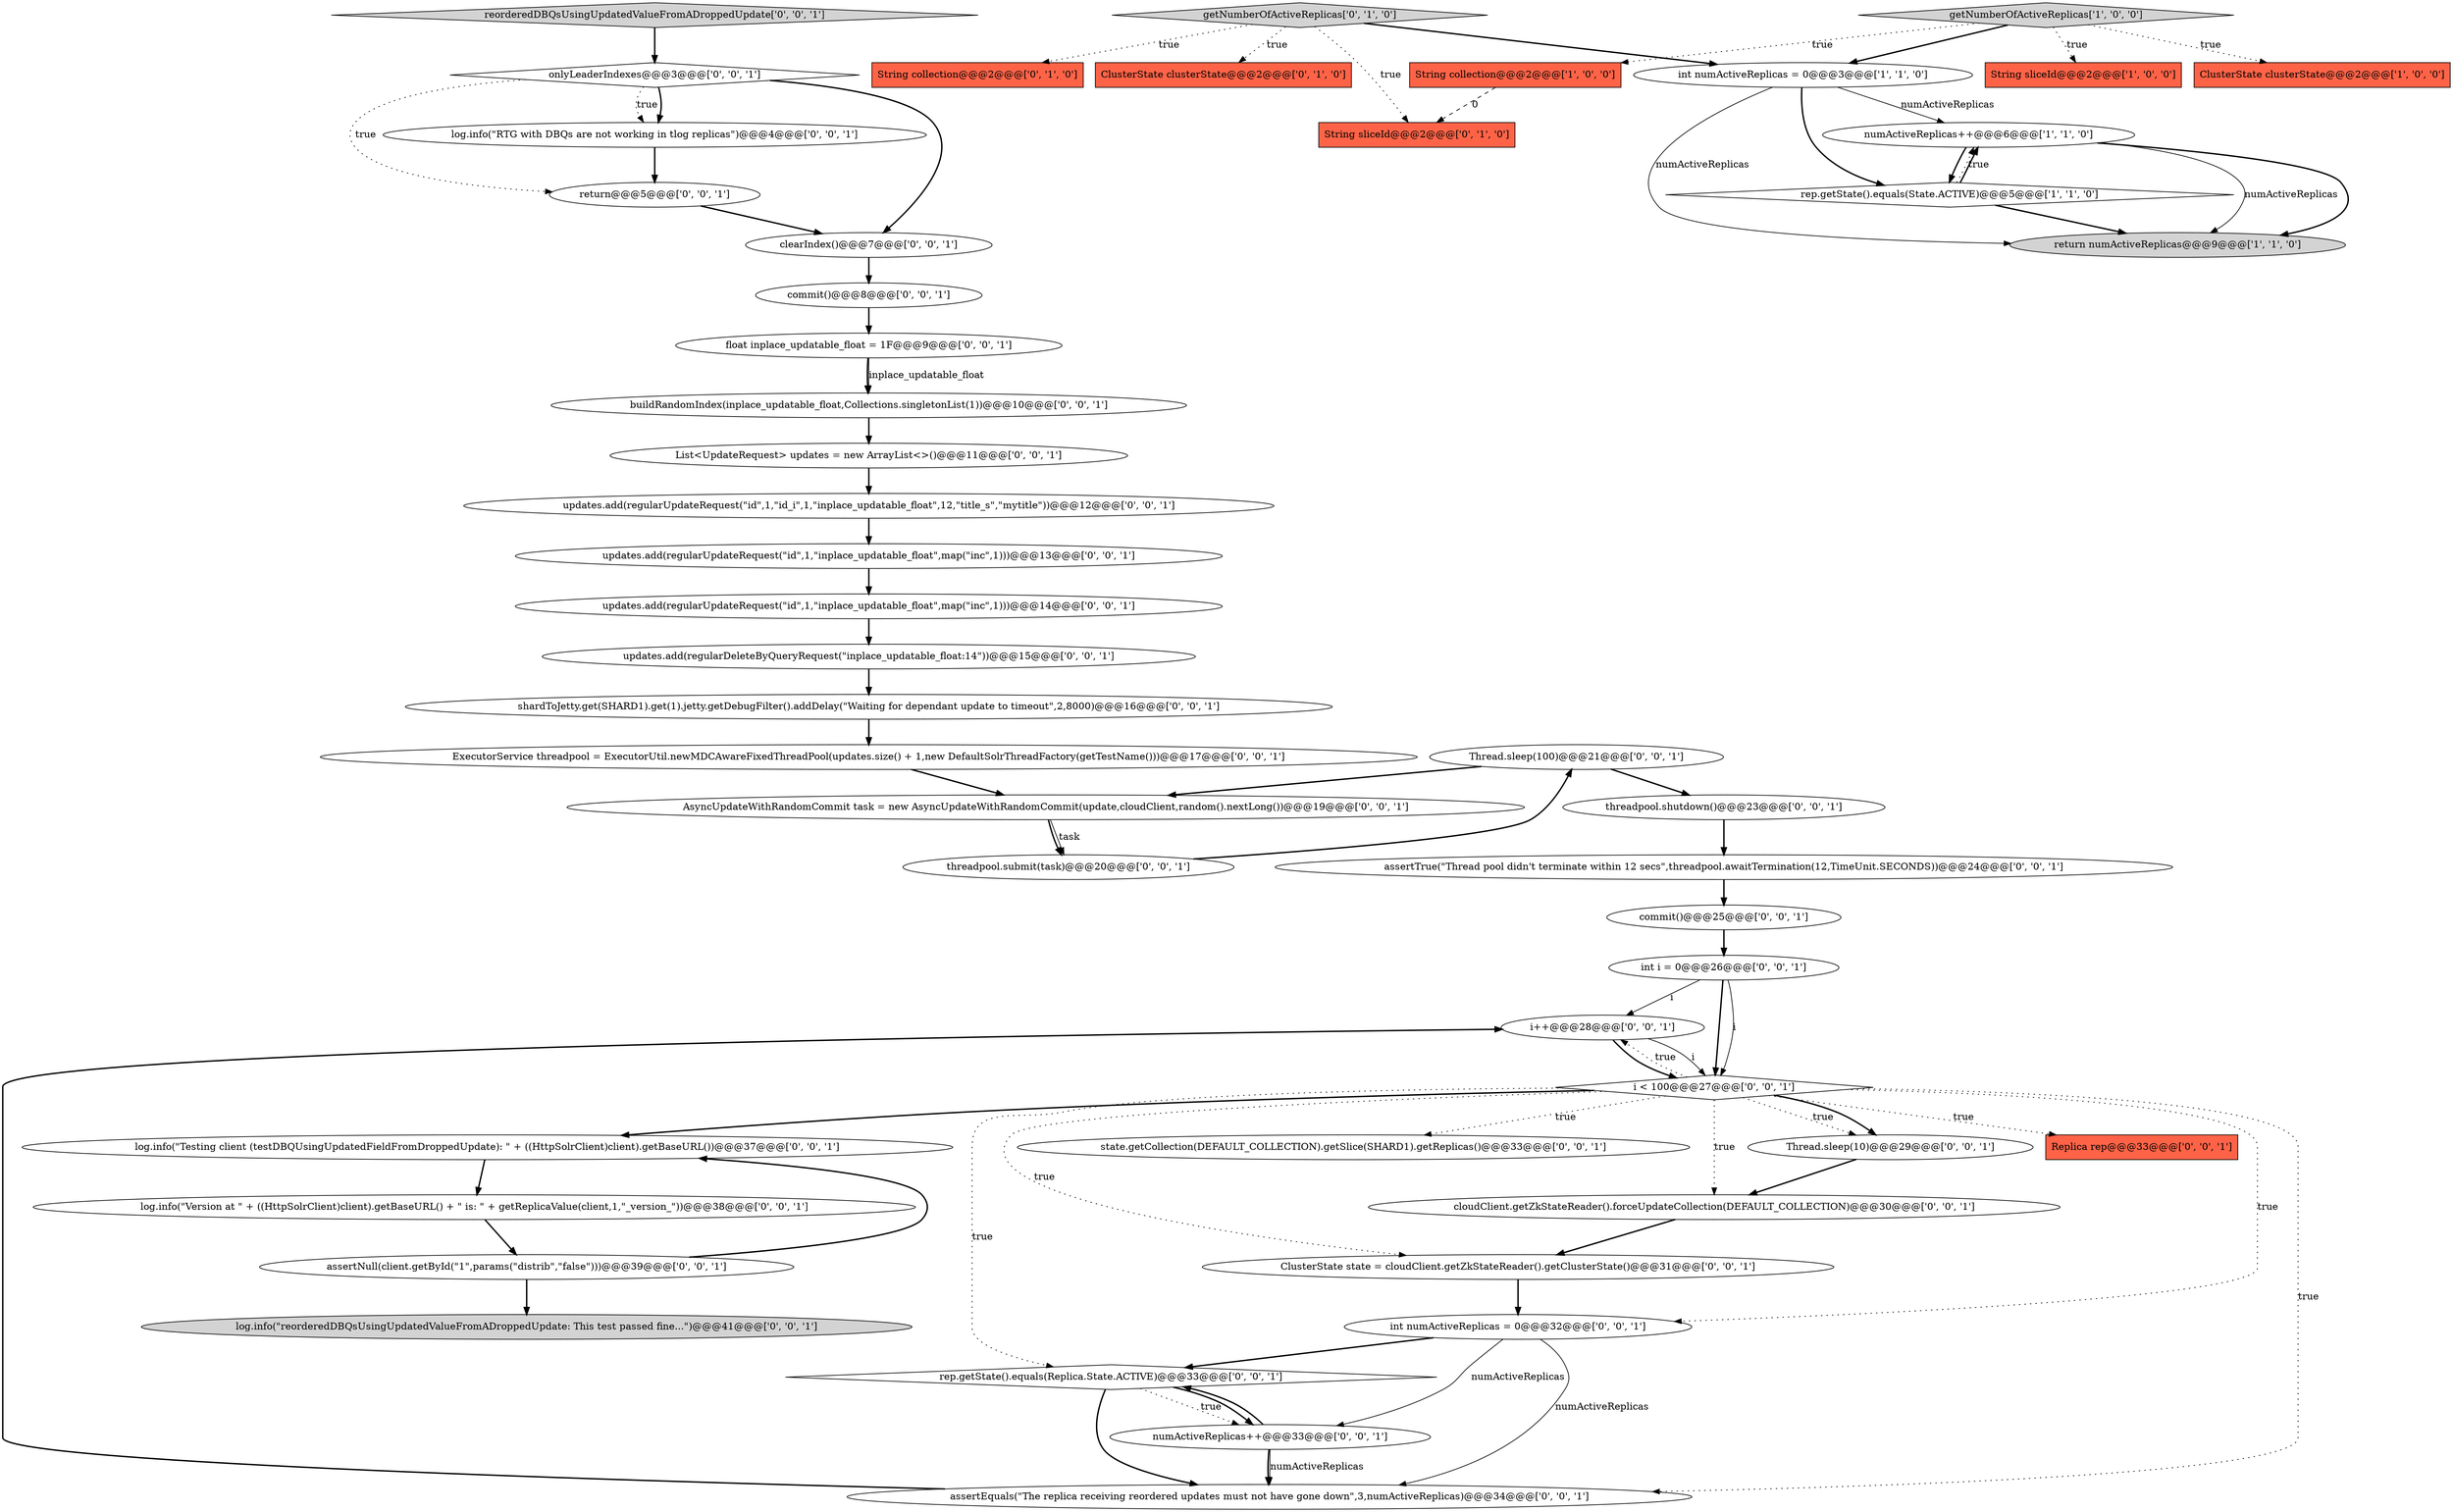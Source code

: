 digraph {
21 [style = filled, label = "int i = 0@@@26@@@['0', '0', '1']", fillcolor = white, shape = ellipse image = "AAA0AAABBB3BBB"];
27 [style = filled, label = "updates.add(regularUpdateRequest(\"id\",1,\"inplace_updatable_float\",map(\"inc\",1)))@@@13@@@['0', '0', '1']", fillcolor = white, shape = ellipse image = "AAA0AAABBB3BBB"];
40 [style = filled, label = "numActiveReplicas++@@@33@@@['0', '0', '1']", fillcolor = white, shape = ellipse image = "AAA0AAABBB3BBB"];
8 [style = filled, label = "String collection@@@2@@@['0', '1', '0']", fillcolor = tomato, shape = box image = "AAA0AAABBB2BBB"];
41 [style = filled, label = "log.info(\"reorderedDBQsUsingUpdatedValueFromADroppedUpdate: This test passed fine...\")@@@41@@@['0', '0', '1']", fillcolor = lightgray, shape = ellipse image = "AAA0AAABBB3BBB"];
13 [style = filled, label = "shardToJetty.get(SHARD1).get(1).jetty.getDebugFilter().addDelay(\"Waiting for dependant update to timeout\",2,8000)@@@16@@@['0', '0', '1']", fillcolor = white, shape = ellipse image = "AAA0AAABBB3BBB"];
2 [style = filled, label = "numActiveReplicas++@@@6@@@['1', '1', '0']", fillcolor = white, shape = ellipse image = "AAA0AAABBB1BBB"];
15 [style = filled, label = "buildRandomIndex(inplace_updatable_float,Collections.singletonList(1))@@@10@@@['0', '0', '1']", fillcolor = white, shape = ellipse image = "AAA0AAABBB3BBB"];
39 [style = filled, label = "threadpool.submit(task)@@@20@@@['0', '0', '1']", fillcolor = white, shape = ellipse image = "AAA0AAABBB3BBB"];
32 [style = filled, label = "rep.getState().equals(Replica.State.ACTIVE)@@@33@@@['0', '0', '1']", fillcolor = white, shape = diamond image = "AAA0AAABBB3BBB"];
38 [style = filled, label = "assertEquals(\"The replica receiving reordered updates must not have gone down\",3,numActiveReplicas)@@@34@@@['0', '0', '1']", fillcolor = white, shape = ellipse image = "AAA0AAABBB3BBB"];
47 [style = filled, label = "float inplace_updatable_float = 1F@@@9@@@['0', '0', '1']", fillcolor = white, shape = ellipse image = "AAA0AAABBB3BBB"];
22 [style = filled, label = "threadpool.shutdown()@@@23@@@['0', '0', '1']", fillcolor = white, shape = ellipse image = "AAA0AAABBB3BBB"];
14 [style = filled, label = "AsyncUpdateWithRandomCommit task = new AsyncUpdateWithRandomCommit(update,cloudClient,random().nextLong())@@@19@@@['0', '0', '1']", fillcolor = white, shape = ellipse image = "AAA0AAABBB3BBB"];
19 [style = filled, label = "return@@@5@@@['0', '0', '1']", fillcolor = white, shape = ellipse image = "AAA0AAABBB3BBB"];
23 [style = filled, label = "i++@@@28@@@['0', '0', '1']", fillcolor = white, shape = ellipse image = "AAA0AAABBB3BBB"];
17 [style = filled, label = "updates.add(regularUpdateRequest(\"id\",1,\"id_i\",1,\"inplace_updatable_float\",12,\"title_s\",\"mytitle\"))@@@12@@@['0', '0', '1']", fillcolor = white, shape = ellipse image = "AAA0AAABBB3BBB"];
26 [style = filled, label = "log.info(\"Testing client (testDBQUsingUpdatedFieldFromDroppedUpdate): \" + ((HttpSolrClient)client).getBaseURL())@@@37@@@['0', '0', '1']", fillcolor = white, shape = ellipse image = "AAA0AAABBB3BBB"];
33 [style = filled, label = "Thread.sleep(10)@@@29@@@['0', '0', '1']", fillcolor = white, shape = ellipse image = "AAA0AAABBB3BBB"];
44 [style = filled, label = "ClusterState state = cloudClient.getZkStateReader().getClusterState()@@@31@@@['0', '0', '1']", fillcolor = white, shape = ellipse image = "AAA0AAABBB3BBB"];
34 [style = filled, label = "Thread.sleep(100)@@@21@@@['0', '0', '1']", fillcolor = white, shape = ellipse image = "AAA0AAABBB3BBB"];
16 [style = filled, label = "state.getCollection(DEFAULT_COLLECTION).getSlice(SHARD1).getReplicas()@@@33@@@['0', '0', '1']", fillcolor = white, shape = ellipse image = "AAA0AAABBB3BBB"];
30 [style = filled, label = "log.info(\"RTG with DBQs are not working in tlog replicas\")@@@4@@@['0', '0', '1']", fillcolor = white, shape = ellipse image = "AAA0AAABBB3BBB"];
6 [style = filled, label = "String collection@@@2@@@['1', '0', '0']", fillcolor = tomato, shape = box image = "AAA1AAABBB1BBB"];
10 [style = filled, label = "String sliceId@@@2@@@['0', '1', '0']", fillcolor = tomato, shape = box image = "AAA1AAABBB2BBB"];
9 [style = filled, label = "ClusterState clusterState@@@2@@@['0', '1', '0']", fillcolor = tomato, shape = box image = "AAA0AAABBB2BBB"];
29 [style = filled, label = "onlyLeaderIndexes@@@3@@@['0', '0', '1']", fillcolor = white, shape = diamond image = "AAA0AAABBB3BBB"];
11 [style = filled, label = "getNumberOfActiveReplicas['0', '1', '0']", fillcolor = lightgray, shape = diamond image = "AAA0AAABBB2BBB"];
36 [style = filled, label = "assertTrue(\"Thread pool didn't terminate within 12 secs\",threadpool.awaitTermination(12,TimeUnit.SECONDS))@@@24@@@['0', '0', '1']", fillcolor = white, shape = ellipse image = "AAA0AAABBB3BBB"];
48 [style = filled, label = "assertNull(client.getById(\"1\",params(\"distrib\",\"false\")))@@@39@@@['0', '0', '1']", fillcolor = white, shape = ellipse image = "AAA0AAABBB3BBB"];
28 [style = filled, label = "updates.add(regularDeleteByQueryRequest(\"inplace_updatable_float:14\"))@@@15@@@['0', '0', '1']", fillcolor = white, shape = ellipse image = "AAA0AAABBB3BBB"];
31 [style = filled, label = "int numActiveReplicas = 0@@@32@@@['0', '0', '1']", fillcolor = white, shape = ellipse image = "AAA0AAABBB3BBB"];
25 [style = filled, label = "ExecutorService threadpool = ExecutorUtil.newMDCAwareFixedThreadPool(updates.size() + 1,new DefaultSolrThreadFactory(getTestName()))@@@17@@@['0', '0', '1']", fillcolor = white, shape = ellipse image = "AAA0AAABBB3BBB"];
43 [style = filled, label = "updates.add(regularUpdateRequest(\"id\",1,\"inplace_updatable_float\",map(\"inc\",1)))@@@14@@@['0', '0', '1']", fillcolor = white, shape = ellipse image = "AAA0AAABBB3BBB"];
37 [style = filled, label = "List<UpdateRequest> updates = new ArrayList<>()@@@11@@@['0', '0', '1']", fillcolor = white, shape = ellipse image = "AAA0AAABBB3BBB"];
4 [style = filled, label = "getNumberOfActiveReplicas['1', '0', '0']", fillcolor = lightgray, shape = diamond image = "AAA0AAABBB1BBB"];
45 [style = filled, label = "log.info(\"Version at \" + ((HttpSolrClient)client).getBaseURL() + \" is: \" + getReplicaValue(client,1,\"_version_\"))@@@38@@@['0', '0', '1']", fillcolor = white, shape = ellipse image = "AAA0AAABBB3BBB"];
0 [style = filled, label = "String sliceId@@@2@@@['1', '0', '0']", fillcolor = tomato, shape = box image = "AAA0AAABBB1BBB"];
3 [style = filled, label = "int numActiveReplicas = 0@@@3@@@['1', '1', '0']", fillcolor = white, shape = ellipse image = "AAA0AAABBB1BBB"];
5 [style = filled, label = "ClusterState clusterState@@@2@@@['1', '0', '0']", fillcolor = tomato, shape = box image = "AAA0AAABBB1BBB"];
42 [style = filled, label = "cloudClient.getZkStateReader().forceUpdateCollection(DEFAULT_COLLECTION)@@@30@@@['0', '0', '1']", fillcolor = white, shape = ellipse image = "AAA0AAABBB3BBB"];
7 [style = filled, label = "return numActiveReplicas@@@9@@@['1', '1', '0']", fillcolor = lightgray, shape = ellipse image = "AAA0AAABBB1BBB"];
24 [style = filled, label = "clearIndex()@@@7@@@['0', '0', '1']", fillcolor = white, shape = ellipse image = "AAA0AAABBB3BBB"];
35 [style = filled, label = "commit()@@@8@@@['0', '0', '1']", fillcolor = white, shape = ellipse image = "AAA0AAABBB3BBB"];
12 [style = filled, label = "Replica rep@@@33@@@['0', '0', '1']", fillcolor = tomato, shape = box image = "AAA0AAABBB3BBB"];
1 [style = filled, label = "rep.getState().equals(State.ACTIVE)@@@5@@@['1', '1', '0']", fillcolor = white, shape = diamond image = "AAA0AAABBB1BBB"];
18 [style = filled, label = "i < 100@@@27@@@['0', '0', '1']", fillcolor = white, shape = diamond image = "AAA0AAABBB3BBB"];
20 [style = filled, label = "commit()@@@25@@@['0', '0', '1']", fillcolor = white, shape = ellipse image = "AAA0AAABBB3BBB"];
46 [style = filled, label = "reorderedDBQsUsingUpdatedValueFromADroppedUpdate['0', '0', '1']", fillcolor = lightgray, shape = diamond image = "AAA0AAABBB3BBB"];
4->6 [style = dotted, label="true"];
13->25 [style = bold, label=""];
4->5 [style = dotted, label="true"];
4->3 [style = bold, label=""];
47->15 [style = bold, label=""];
27->43 [style = bold, label=""];
48->41 [style = bold, label=""];
3->1 [style = bold, label=""];
18->44 [style = dotted, label="true"];
29->30 [style = bold, label=""];
18->16 [style = dotted, label="true"];
23->18 [style = solid, label="i"];
24->35 [style = bold, label=""];
18->42 [style = dotted, label="true"];
2->1 [style = bold, label=""];
11->10 [style = dotted, label="true"];
39->34 [style = bold, label=""];
31->32 [style = bold, label=""];
18->33 [style = dotted, label="true"];
4->0 [style = dotted, label="true"];
37->17 [style = bold, label=""];
18->33 [style = bold, label=""];
18->26 [style = bold, label=""];
2->7 [style = solid, label="numActiveReplicas"];
31->40 [style = solid, label="numActiveReplicas"];
38->23 [style = bold, label=""];
28->13 [style = bold, label=""];
11->9 [style = dotted, label="true"];
47->15 [style = solid, label="inplace_updatable_float"];
25->14 [style = bold, label=""];
18->38 [style = dotted, label="true"];
32->40 [style = dotted, label="true"];
40->38 [style = bold, label=""];
45->48 [style = bold, label=""];
14->39 [style = solid, label="task"];
1->7 [style = bold, label=""];
18->32 [style = dotted, label="true"];
36->20 [style = bold, label=""];
21->18 [style = bold, label=""];
46->29 [style = bold, label=""];
43->28 [style = bold, label=""];
34->22 [style = bold, label=""];
19->24 [style = bold, label=""];
48->26 [style = bold, label=""];
20->21 [style = bold, label=""];
6->10 [style = dashed, label="0"];
32->38 [style = bold, label=""];
30->19 [style = bold, label=""];
18->12 [style = dotted, label="true"];
42->44 [style = bold, label=""];
3->7 [style = solid, label="numActiveReplicas"];
11->3 [style = bold, label=""];
33->42 [style = bold, label=""];
22->36 [style = bold, label=""];
32->40 [style = bold, label=""];
21->18 [style = solid, label="i"];
40->32 [style = bold, label=""];
35->47 [style = bold, label=""];
3->2 [style = solid, label="numActiveReplicas"];
29->30 [style = dotted, label="true"];
31->38 [style = solid, label="numActiveReplicas"];
11->8 [style = dotted, label="true"];
1->2 [style = bold, label=""];
34->14 [style = bold, label=""];
26->45 [style = bold, label=""];
2->7 [style = bold, label=""];
17->27 [style = bold, label=""];
18->31 [style = dotted, label="true"];
1->2 [style = dotted, label="true"];
29->24 [style = bold, label=""];
14->39 [style = bold, label=""];
15->37 [style = bold, label=""];
21->23 [style = solid, label="i"];
23->18 [style = bold, label=""];
44->31 [style = bold, label=""];
40->38 [style = solid, label="numActiveReplicas"];
29->19 [style = dotted, label="true"];
18->23 [style = dotted, label="true"];
}
